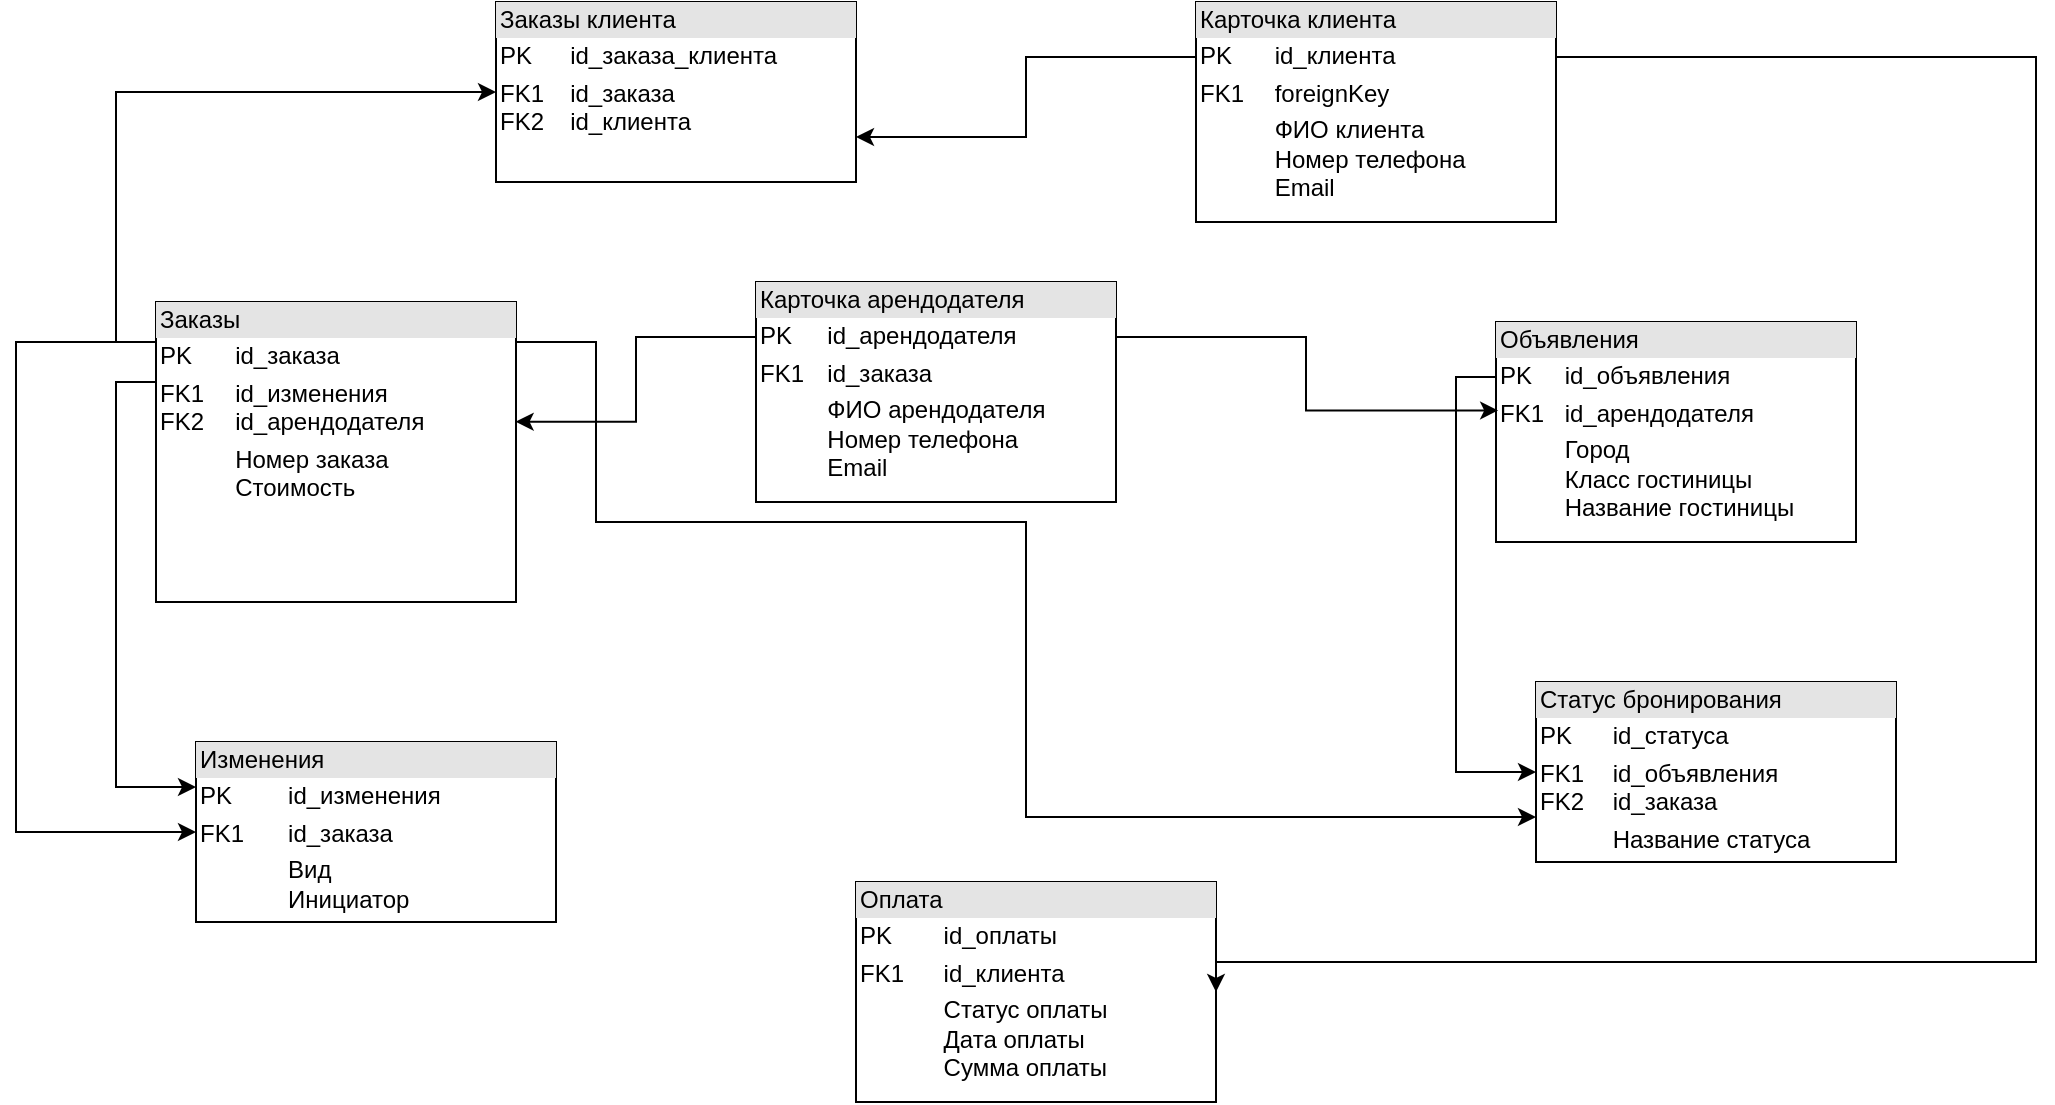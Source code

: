 <mxfile version="23.1.5" type="device">
  <diagram name="Страница — 1" id="Lrxmys2GSQB8M14py4Ub">
    <mxGraphModel dx="1829" dy="1738" grid="1" gridSize="10" guides="1" tooltips="1" connect="1" arrows="1" fold="1" page="1" pageScale="1" pageWidth="827" pageHeight="1169" math="0" shadow="0">
      <root>
        <mxCell id="0" />
        <mxCell id="1" parent="0" />
        <mxCell id="vCAKpZzFXdPVuuI27ngI-12" style="edgeStyle=orthogonalEdgeStyle;rounded=0;orthogonalLoop=1;jettySize=auto;html=1;exitX=0;exitY=0.5;exitDx=0;exitDy=0;entryX=0;entryY=0.25;entryDx=0;entryDy=0;" edge="1" parent="1" source="vCAKpZzFXdPVuuI27ngI-1" target="vCAKpZzFXdPVuuI27ngI-4">
          <mxGeometry relative="1" as="geometry">
            <Array as="points">
              <mxPoint x="20" y="110" />
              <mxPoint y="110" />
              <mxPoint y="313" />
            </Array>
          </mxGeometry>
        </mxCell>
        <mxCell id="vCAKpZzFXdPVuuI27ngI-19" style="edgeStyle=orthogonalEdgeStyle;rounded=0;orthogonalLoop=1;jettySize=auto;html=1;exitX=0;exitY=0.25;exitDx=0;exitDy=0;entryX=0;entryY=0.5;entryDx=0;entryDy=0;" edge="1" parent="1" source="vCAKpZzFXdPVuuI27ngI-1" target="vCAKpZzFXdPVuuI27ngI-9">
          <mxGeometry relative="1" as="geometry">
            <Array as="points">
              <mxPoint x="20" y="90" />
              <mxPoint y="90" />
              <mxPoint y="-35" />
            </Array>
          </mxGeometry>
        </mxCell>
        <mxCell id="vCAKpZzFXdPVuuI27ngI-22" style="edgeStyle=orthogonalEdgeStyle;rounded=0;orthogonalLoop=1;jettySize=auto;html=1;exitX=0;exitY=0.25;exitDx=0;exitDy=0;entryX=0;entryY=0.5;entryDx=0;entryDy=0;" edge="1" parent="1" source="vCAKpZzFXdPVuuI27ngI-1" target="vCAKpZzFXdPVuuI27ngI-4">
          <mxGeometry relative="1" as="geometry">
            <Array as="points">
              <mxPoint x="20" y="90" />
              <mxPoint x="-50" y="90" />
              <mxPoint x="-50" y="335" />
            </Array>
          </mxGeometry>
        </mxCell>
        <mxCell id="vCAKpZzFXdPVuuI27ngI-25" style="edgeStyle=orthogonalEdgeStyle;rounded=0;orthogonalLoop=1;jettySize=auto;html=1;exitX=1;exitY=0.25;exitDx=0;exitDy=0;entryX=0;entryY=0.75;entryDx=0;entryDy=0;" edge="1" parent="1" source="vCAKpZzFXdPVuuI27ngI-1" target="vCAKpZzFXdPVuuI27ngI-3">
          <mxGeometry relative="1" as="geometry">
            <Array as="points">
              <mxPoint x="200" y="90" />
              <mxPoint x="240" y="90" />
              <mxPoint x="240" y="180" />
              <mxPoint x="455" y="180" />
              <mxPoint x="455" y="328" />
            </Array>
          </mxGeometry>
        </mxCell>
        <mxCell id="vCAKpZzFXdPVuuI27ngI-1" value="&lt;div style=&quot;box-sizing:border-box;width:100%;background:#e4e4e4;padding:2px;&quot;&gt;Заказы&lt;/div&gt;&lt;table style=&quot;width:100%;font-size:1em;&quot; cellpadding=&quot;2&quot; cellspacing=&quot;0&quot;&gt;&lt;tbody&gt;&lt;tr&gt;&lt;td&gt;PK&lt;/td&gt;&lt;td&gt;id_заказа&lt;/td&gt;&lt;/tr&gt;&lt;tr&gt;&lt;td&gt;FK1&lt;br&gt;FK2&lt;/td&gt;&lt;td&gt;id_изменения&lt;br&gt;id_арендодателя&lt;/td&gt;&lt;/tr&gt;&lt;tr&gt;&lt;td&gt;&lt;/td&gt;&lt;td&gt;Номер заказа&lt;br&gt;Стоимость&lt;/td&gt;&lt;/tr&gt;&lt;/tbody&gt;&lt;/table&gt;" style="verticalAlign=top;align=left;overflow=fill;html=1;whiteSpace=wrap;" vertex="1" parent="1">
          <mxGeometry x="20" y="70" width="180" height="150" as="geometry" />
        </mxCell>
        <mxCell id="vCAKpZzFXdPVuuI27ngI-2" value="&lt;div style=&quot;box-sizing:border-box;width:100%;background:#e4e4e4;padding:2px;&quot;&gt;Оплата&lt;/div&gt;&lt;table style=&quot;width:100%;font-size:1em;&quot; cellpadding=&quot;2&quot; cellspacing=&quot;0&quot;&gt;&lt;tbody&gt;&lt;tr&gt;&lt;td&gt;PK&lt;/td&gt;&lt;td&gt;id_оплаты&lt;/td&gt;&lt;/tr&gt;&lt;tr&gt;&lt;td&gt;FK1&lt;/td&gt;&lt;td&gt;id_клиента&lt;/td&gt;&lt;/tr&gt;&lt;tr&gt;&lt;td&gt;&lt;/td&gt;&lt;td&gt;Статус оплаты&lt;br&gt;Дата оплаты&lt;br&gt;Сумма оплаты&lt;/td&gt;&lt;/tr&gt;&lt;/tbody&gt;&lt;/table&gt;" style="verticalAlign=top;align=left;overflow=fill;html=1;whiteSpace=wrap;" vertex="1" parent="1">
          <mxGeometry x="370" y="360" width="180" height="110" as="geometry" />
        </mxCell>
        <mxCell id="vCAKpZzFXdPVuuI27ngI-3" value="&lt;div style=&quot;box-sizing:border-box;width:100%;background:#e4e4e4;padding:2px;&quot;&gt;Статус бронирования&lt;/div&gt;&lt;table style=&quot;width:100%;font-size:1em;&quot; cellpadding=&quot;2&quot; cellspacing=&quot;0&quot;&gt;&lt;tbody&gt;&lt;tr&gt;&lt;td&gt;PK&lt;/td&gt;&lt;td&gt;id_статуса&lt;/td&gt;&lt;/tr&gt;&lt;tr&gt;&lt;td&gt;FK1&lt;br&gt;FK2&lt;/td&gt;&lt;td&gt;id_объявления&lt;br&gt;id_заказа&lt;/td&gt;&lt;/tr&gt;&lt;tr&gt;&lt;td&gt;&lt;/td&gt;&lt;td&gt;Название статуса&lt;/td&gt;&lt;/tr&gt;&lt;/tbody&gt;&lt;/table&gt;" style="verticalAlign=top;align=left;overflow=fill;html=1;whiteSpace=wrap;" vertex="1" parent="1">
          <mxGeometry x="710" y="260" width="180" height="90" as="geometry" />
        </mxCell>
        <mxCell id="vCAKpZzFXdPVuuI27ngI-4" value="&lt;div style=&quot;box-sizing:border-box;width:100%;background:#e4e4e4;padding:2px;&quot;&gt;Изменения&lt;/div&gt;&lt;table style=&quot;width:100%;font-size:1em;&quot; cellpadding=&quot;2&quot; cellspacing=&quot;0&quot;&gt;&lt;tbody&gt;&lt;tr&gt;&lt;td&gt;PK&lt;/td&gt;&lt;td&gt;id_изменения&lt;/td&gt;&lt;/tr&gt;&lt;tr&gt;&lt;td&gt;FK1&lt;/td&gt;&lt;td&gt;id_заказа&lt;/td&gt;&lt;/tr&gt;&lt;tr&gt;&lt;td&gt;&lt;/td&gt;&lt;td&gt;Вид&lt;br&gt;Инициатор&lt;/td&gt;&lt;/tr&gt;&lt;/tbody&gt;&lt;/table&gt;" style="verticalAlign=top;align=left;overflow=fill;html=1;whiteSpace=wrap;" vertex="1" parent="1">
          <mxGeometry x="40" y="290" width="180" height="90" as="geometry" />
        </mxCell>
        <mxCell id="vCAKpZzFXdPVuuI27ngI-23" style="edgeStyle=orthogonalEdgeStyle;rounded=0;orthogonalLoop=1;jettySize=auto;html=1;exitX=0;exitY=0.25;exitDx=0;exitDy=0;entryX=0;entryY=0.5;entryDx=0;entryDy=0;" edge="1" parent="1" source="vCAKpZzFXdPVuuI27ngI-6" target="vCAKpZzFXdPVuuI27ngI-3">
          <mxGeometry relative="1" as="geometry" />
        </mxCell>
        <mxCell id="vCAKpZzFXdPVuuI27ngI-6" value="&lt;div style=&quot;box-sizing:border-box;width:100%;background:#e4e4e4;padding:2px;&quot;&gt;Объявления&lt;/div&gt;&lt;table style=&quot;width:100%;font-size:1em;&quot; cellpadding=&quot;2&quot; cellspacing=&quot;0&quot;&gt;&lt;tbody&gt;&lt;tr&gt;&lt;td&gt;PK&lt;/td&gt;&lt;td&gt;id_объявления&lt;/td&gt;&lt;/tr&gt;&lt;tr&gt;&lt;td&gt;FK1&lt;/td&gt;&lt;td&gt;id_арендодателя&lt;/td&gt;&lt;/tr&gt;&lt;tr&gt;&lt;td&gt;&lt;/td&gt;&lt;td&gt;Город&lt;br&gt;Класс гостиницы&lt;br&gt;Название гостиницы&lt;br&gt;&lt;br&gt;&lt;/td&gt;&lt;/tr&gt;&lt;/tbody&gt;&lt;/table&gt;" style="verticalAlign=top;align=left;overflow=fill;html=1;whiteSpace=wrap;" vertex="1" parent="1">
          <mxGeometry x="690" y="80" width="180" height="110" as="geometry" />
        </mxCell>
        <mxCell id="vCAKpZzFXdPVuuI27ngI-11" style="edgeStyle=orthogonalEdgeStyle;rounded=0;orthogonalLoop=1;jettySize=auto;html=1;exitX=0;exitY=0.25;exitDx=0;exitDy=0;entryX=1;entryY=0.75;entryDx=0;entryDy=0;" edge="1" parent="1" source="vCAKpZzFXdPVuuI27ngI-7" target="vCAKpZzFXdPVuuI27ngI-9">
          <mxGeometry relative="1" as="geometry" />
        </mxCell>
        <mxCell id="vCAKpZzFXdPVuuI27ngI-26" style="edgeStyle=orthogonalEdgeStyle;rounded=0;orthogonalLoop=1;jettySize=auto;html=1;exitX=1;exitY=0.25;exitDx=0;exitDy=0;entryX=1;entryY=0.5;entryDx=0;entryDy=0;" edge="1" parent="1" source="vCAKpZzFXdPVuuI27ngI-7" target="vCAKpZzFXdPVuuI27ngI-2">
          <mxGeometry relative="1" as="geometry">
            <Array as="points">
              <mxPoint x="960" y="-52" />
              <mxPoint x="960" y="400" />
              <mxPoint x="550" y="400" />
            </Array>
          </mxGeometry>
        </mxCell>
        <mxCell id="vCAKpZzFXdPVuuI27ngI-7" value="&lt;div style=&quot;box-sizing:border-box;width:100%;background:#e4e4e4;padding:2px;&quot;&gt;Карточка клиента&lt;/div&gt;&lt;table style=&quot;width:100%;font-size:1em;&quot; cellpadding=&quot;2&quot; cellspacing=&quot;0&quot;&gt;&lt;tbody&gt;&lt;tr&gt;&lt;td&gt;PK&lt;/td&gt;&lt;td&gt;id_клиента&lt;/td&gt;&lt;/tr&gt;&lt;tr&gt;&lt;td&gt;FK1&lt;/td&gt;&lt;td&gt;foreignKey&lt;br&gt;&lt;/td&gt;&lt;/tr&gt;&lt;tr&gt;&lt;td&gt;&lt;/td&gt;&lt;td&gt;ФИО клиента&lt;br&gt;Номер телефона&lt;br&gt;Email&lt;/td&gt;&lt;/tr&gt;&lt;/tbody&gt;&lt;/table&gt;" style="verticalAlign=top;align=left;overflow=fill;html=1;whiteSpace=wrap;" vertex="1" parent="1">
          <mxGeometry x="540" y="-80" width="180" height="110" as="geometry" />
        </mxCell>
        <mxCell id="vCAKpZzFXdPVuuI27ngI-9" value="&lt;div style=&quot;box-sizing:border-box;width:100%;background:#e4e4e4;padding:2px;&quot;&gt;Заказы клиента&lt;/div&gt;&lt;table style=&quot;width:100%;font-size:1em;&quot; cellpadding=&quot;2&quot; cellspacing=&quot;0&quot;&gt;&lt;tbody&gt;&lt;tr&gt;&lt;td&gt;PK&lt;/td&gt;&lt;td&gt;id_заказа_клиента&lt;/td&gt;&lt;/tr&gt;&lt;tr&gt;&lt;td&gt;FK1&lt;br&gt;FK2&lt;/td&gt;&lt;td&gt;id_заказа&lt;br&gt;id_клиента&lt;/td&gt;&lt;/tr&gt;&lt;tr&gt;&lt;td&gt;&lt;/td&gt;&lt;td&gt;&lt;br&gt;&lt;/td&gt;&lt;/tr&gt;&lt;/tbody&gt;&lt;/table&gt;" style="verticalAlign=top;align=left;overflow=fill;html=1;whiteSpace=wrap;" vertex="1" parent="1">
          <mxGeometry x="190" y="-80" width="180" height="90" as="geometry" />
        </mxCell>
        <mxCell id="vCAKpZzFXdPVuuI27ngI-13" value="&lt;div style=&quot;box-sizing:border-box;width:100%;background:#e4e4e4;padding:2px;&quot;&gt;Карточка арендодателя&lt;/div&gt;&lt;table style=&quot;width:100%;font-size:1em;&quot; cellpadding=&quot;2&quot; cellspacing=&quot;0&quot;&gt;&lt;tbody&gt;&lt;tr&gt;&lt;td&gt;PK&lt;/td&gt;&lt;td&gt;id_арендодателя&lt;/td&gt;&lt;/tr&gt;&lt;tr&gt;&lt;td&gt;FK1&lt;/td&gt;&lt;td&gt;id_заказа&lt;/td&gt;&lt;/tr&gt;&lt;tr&gt;&lt;td&gt;&lt;/td&gt;&lt;td&gt;ФИО арендодателя&lt;br&gt;Номер телефона&lt;br&gt;Email&lt;/td&gt;&lt;/tr&gt;&lt;/tbody&gt;&lt;/table&gt;" style="verticalAlign=top;align=left;overflow=fill;html=1;whiteSpace=wrap;" vertex="1" parent="1">
          <mxGeometry x="320" y="60" width="180" height="110" as="geometry" />
        </mxCell>
        <mxCell id="vCAKpZzFXdPVuuI27ngI-20" style="edgeStyle=orthogonalEdgeStyle;rounded=0;orthogonalLoop=1;jettySize=auto;html=1;exitX=0;exitY=0.25;exitDx=0;exitDy=0;entryX=0.999;entryY=0.399;entryDx=0;entryDy=0;entryPerimeter=0;" edge="1" parent="1" source="vCAKpZzFXdPVuuI27ngI-13" target="vCAKpZzFXdPVuuI27ngI-1">
          <mxGeometry relative="1" as="geometry" />
        </mxCell>
        <mxCell id="vCAKpZzFXdPVuuI27ngI-21" style="edgeStyle=orthogonalEdgeStyle;rounded=0;orthogonalLoop=1;jettySize=auto;html=1;exitX=1;exitY=0.25;exitDx=0;exitDy=0;entryX=0.006;entryY=0.402;entryDx=0;entryDy=0;entryPerimeter=0;" edge="1" parent="1" source="vCAKpZzFXdPVuuI27ngI-13" target="vCAKpZzFXdPVuuI27ngI-6">
          <mxGeometry relative="1" as="geometry" />
        </mxCell>
      </root>
    </mxGraphModel>
  </diagram>
</mxfile>
